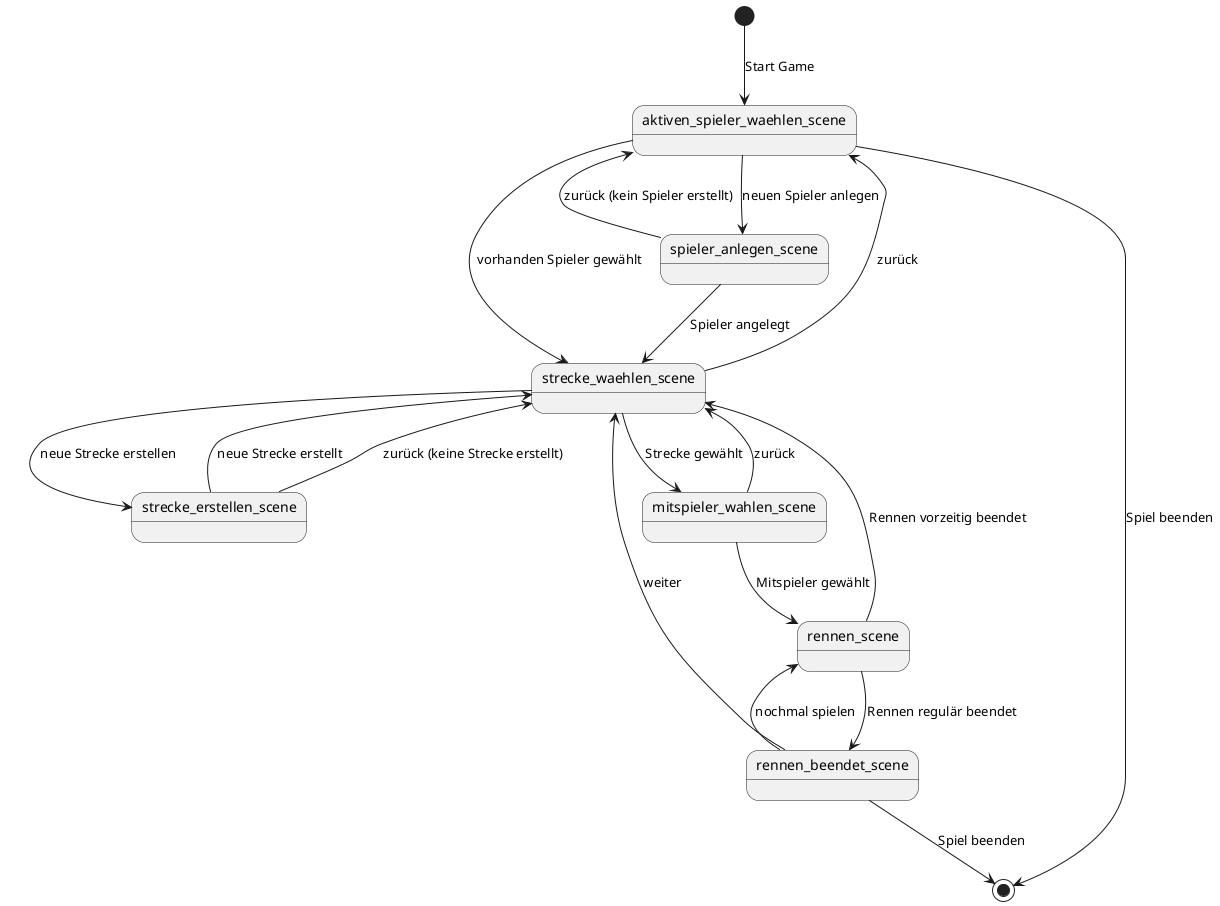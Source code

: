 @startuml
'skinparam linetype polyline
'skinparam linetype ortho

[*] --> aktiven_spieler_waehlen_scene: Start Game

aktiven_spieler_waehlen_scene --> spieler_anlegen_scene: neuen Spieler anlegen
aktiven_spieler_waehlen_scene --> strecke_waehlen_scene: vorhanden Spieler gewählt
aktiven_spieler_waehlen_scene --> [*]: Spiel beenden

spieler_anlegen_scene --> aktiven_spieler_waehlen_scene: zurück (kein Spieler erstellt)
spieler_anlegen_scene --> strecke_waehlen_scene: Spieler angelegt

strecke_waehlen_scene --> aktiven_spieler_waehlen_scene: zurück
strecke_waehlen_scene --> strecke_erstellen_scene: neue Strecke erstellen
strecke_waehlen_scene --> mitspieler_wahlen_scene: Strecke gewählt

strecke_erstellen_scene --> strecke_waehlen_scene: neue Strecke erstellt
strecke_erstellen_scene --> strecke_waehlen_scene: zurück (keine Strecke erstellt)

mitspieler_wahlen_scene --> rennen_scene: Mitspieler gewählt
mitspieler_wahlen_scene --> strecke_waehlen_scene: zurück

rennen_scene --> rennen_beendet_scene: Rennen regulär beendet
rennen_scene --> strecke_waehlen_scene: Rennen vorzeitig beendet

rennen_beendet_scene --> rennen_scene: nochmal spielen
rennen_beendet_scene --> strecke_waehlen_scene: weiter
rennen_beendet_scene --> [*]: Spiel beenden

@enduml